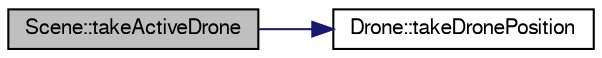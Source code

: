 digraph "Scene::takeActiveDrone"
{
 // LATEX_PDF_SIZE
  edge [fontname="FreeSans",fontsize="10",labelfontname="FreeSans",labelfontsize="10"];
  node [fontname="FreeSans",fontsize="10",shape=record];
  rankdir="LR";
  Node1 [label="Scene::takeActiveDrone",height=0.2,width=0.4,color="black", fillcolor="grey75", style="filled", fontcolor="black",tooltip="Funkcja pozwala na wybranie przez użytkownika aktywnego drona."];
  Node1 -> Node2 [color="midnightblue",fontsize="10",style="solid",fontname="FreeSans"];
  Node2 [label="Drone::takeDronePosition",height=0.2,width=0.4,color="black", fillcolor="white", style="filled",URL="$a00072.html#a37a3e693aed550ee5265d4ade78415ab",tooltip=" "];
}
